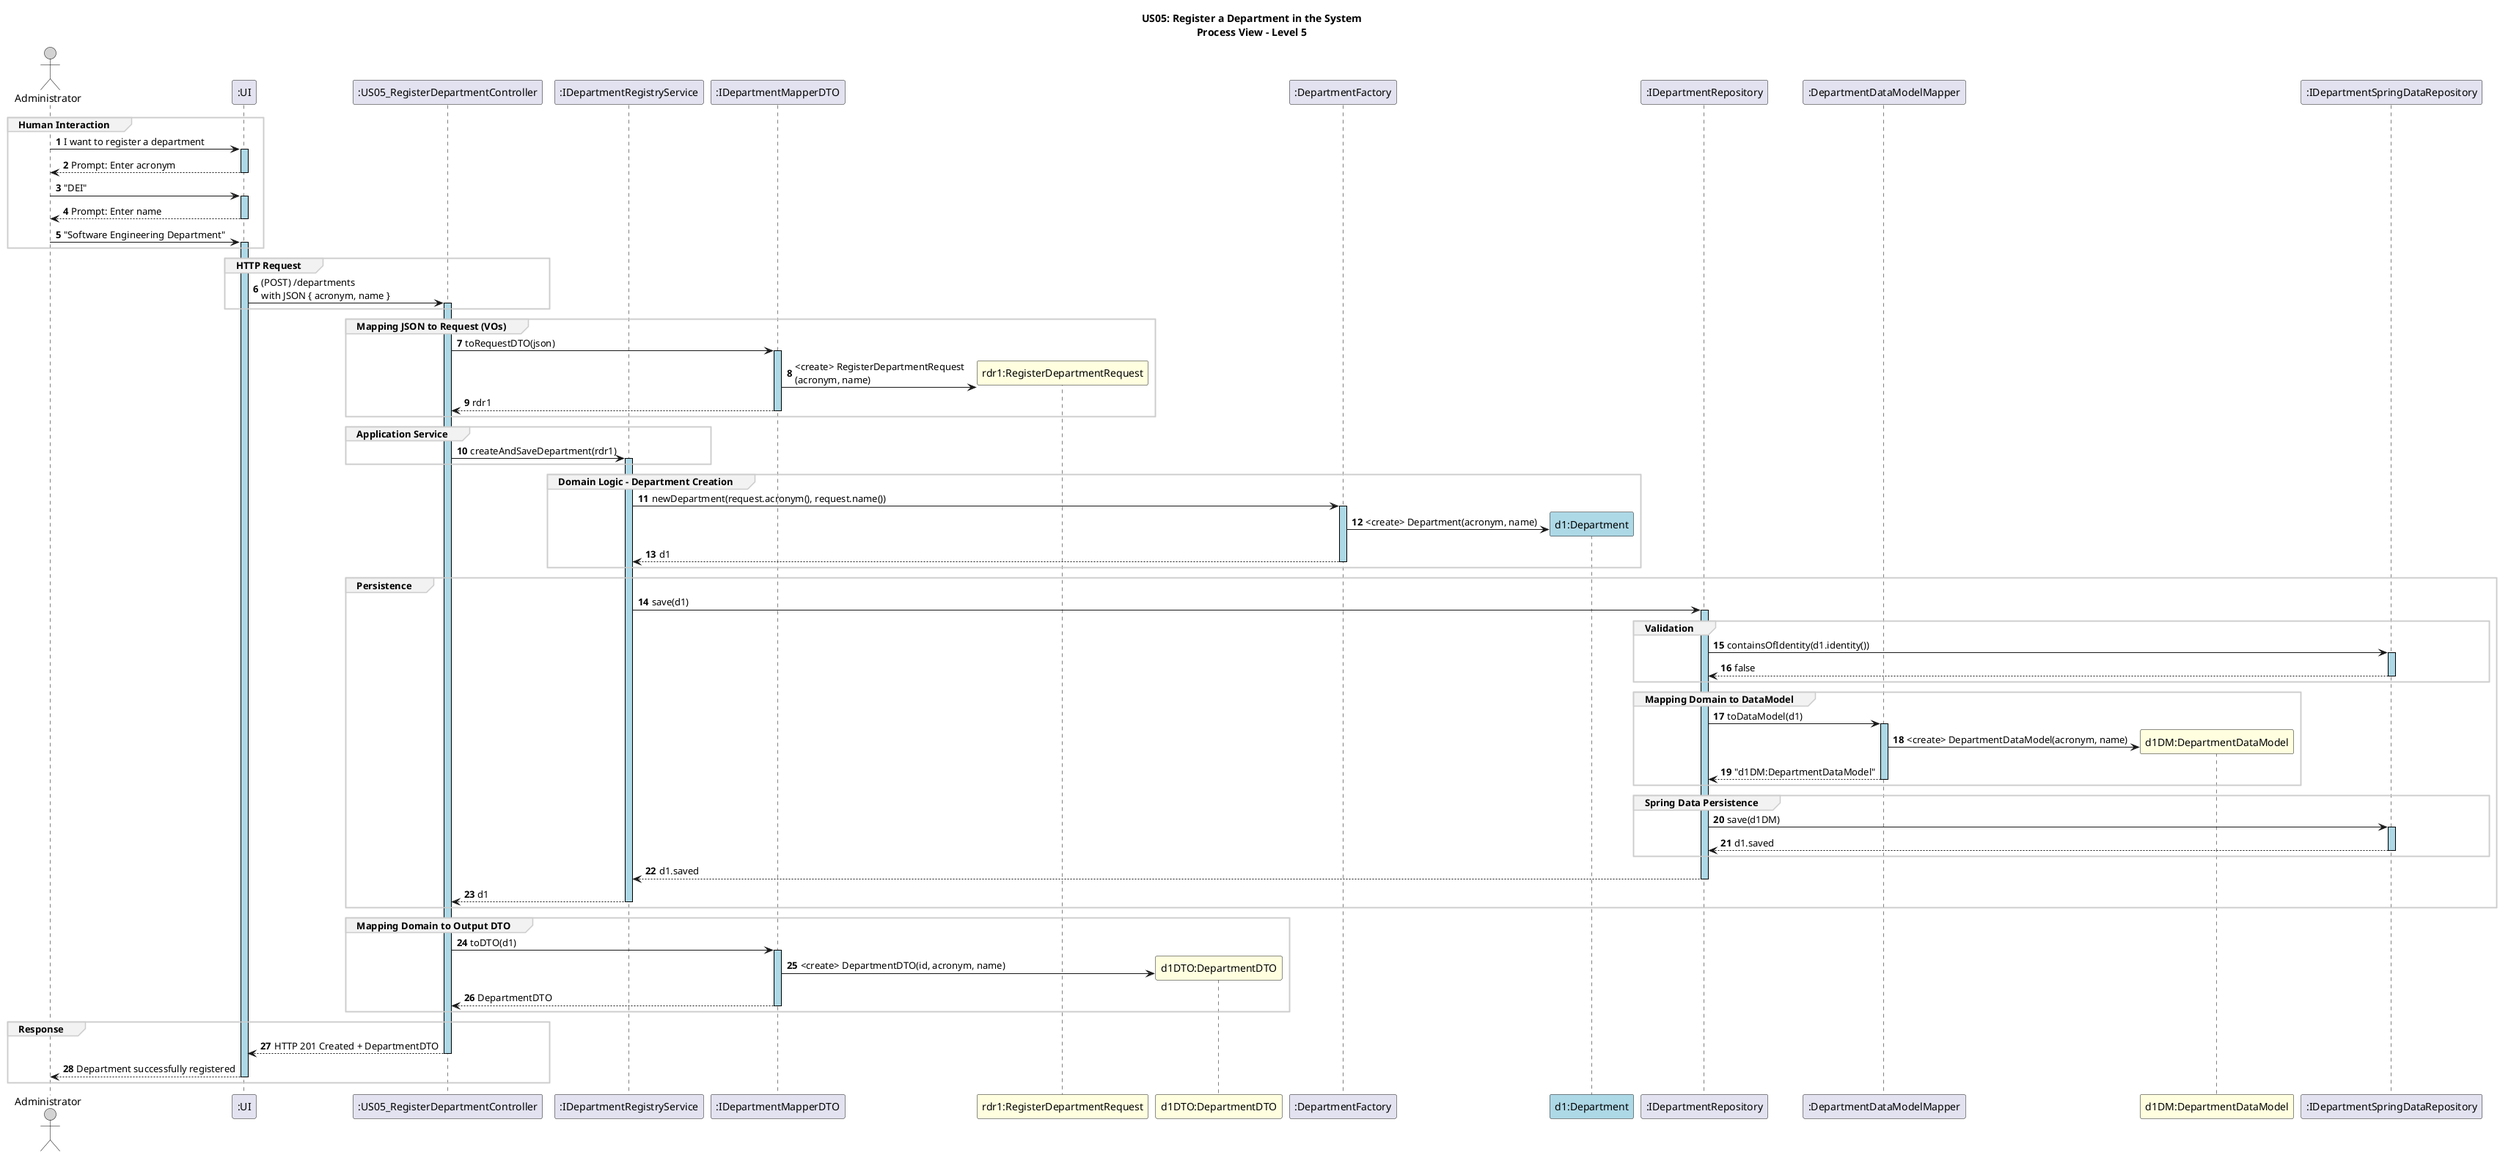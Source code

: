 @startuml

title US05: Register a Department in the System\nProcess View – Level 5

autonumber
skinparam sequence {
    LifelineBorderColor black
    LifelineBackgroundColor LightBlue
    ActorBorderColor black
    ActorBackgroundColor LightGray
    GroupBorderColor #cccccc
    GroupBackgroundColor #f2f2f2
}

actor "Administrator" as Administrator
participant ":UI" as UI
participant ":US05_RegisterDepartmentController" as Controller
participant ":IDepartmentRegistryService" as Service
participant ":IDepartmentMapperDTO" as Mapper
participant "rdr1:RegisterDepartmentRequest" as Request #LightYellow
participant "d1DTO:DepartmentDTO" as DepartmentDTO #LightYellow
participant ":DepartmentFactory" as Factory
participant "d1:Department" as Department #LightBlue
participant ":IDepartmentRepository" as Repository
participant ":DepartmentDataModelMapper" as DataModelMapper
participant "d1DM:DepartmentDataModel" as DepartmentDataModel #LightYellow
participant ":IDepartmentSpringDataRepository" as SpringDataRepo

group Human Interaction
Administrator -> UI ++: I want to register a department
UI --> Administrator --: Prompt: Enter acronym
Administrator -> UI ++: "DEI"
UI --> Administrator --: Prompt: Enter name
Administrator -> UI ++: "Software Engineering Department"
end group

group HTTP Request
UI -> Controller ++: (POST) /departments\nwith JSON { acronym, name }
end group

group Mapping JSON to Request (VOs)
Controller -> Mapper ++: toRequestDTO(json)
Mapper -> Request **: <create> RegisterDepartmentRequest\n(acronym, name)
Mapper --> Controller --: rdr1
end group

group Application Service
Controller -> Service ++: createAndSaveDepartment(rdr1)
end group

group Domain Logic – Department Creation
Service -> Factory ++: newDepartment(request.acronym(), request.name())
Factory -> Department **: <create> Department(acronym, name)
Factory --> Service --: d1
end group

group Persistence
Service -> Repository ++: save(d1)

group Validation
Repository -> SpringDataRepo ++: containsOfIdentity(d1.identity())
SpringDataRepo --> Repository --: false
end group

group Mapping Domain to DataModel
Repository -> DataModelMapper ++: toDataModel(d1)
DataModelMapper -> DepartmentDataModel **: <create> DepartmentDataModel(acronym, name)
DataModelMapper --> Repository --: "d1DM:DepartmentDataModel"
end group

group Spring Data Persistence
Repository -> SpringDataRepo ++: save(d1DM)
SpringDataRepo --> Repository --: d1.saved
end group

Repository --> Service --: d1.saved
Service --> Controller --: d1

end group

group Mapping Domain to Output DTO
Controller -> Mapper ++: toDTO(d1)
Mapper -> DepartmentDTO **: <create> DepartmentDTO(id, acronym, name)
Mapper --> Controller --: DepartmentDTO
end group

group Response
Controller --> UI --: HTTP 201 Created + DepartmentDTO
UI --> Administrator --: Department successfully registered
end group

@enduml
